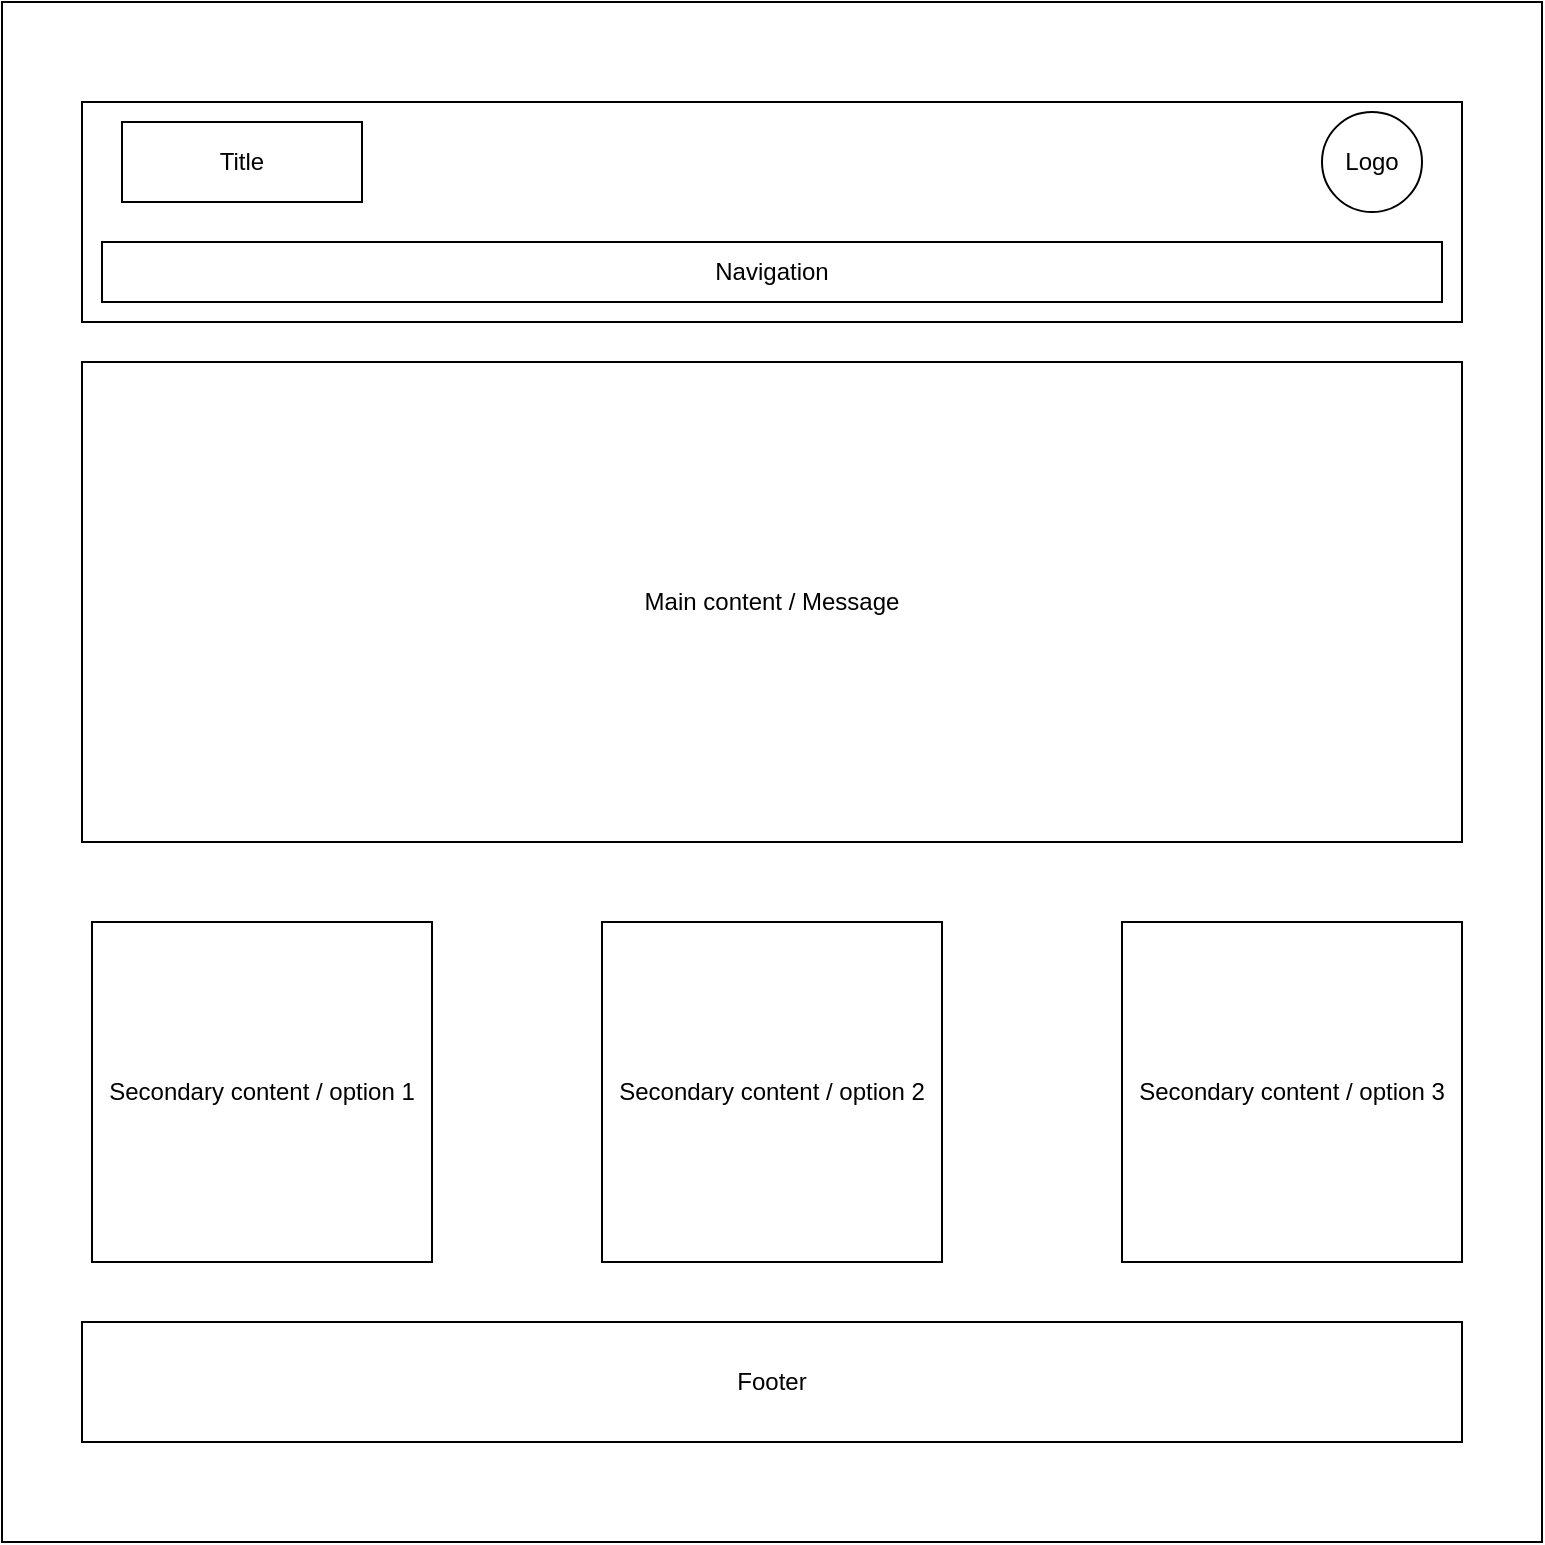 <mxfile version="17.1.3" type="github">
  <diagram id="DMJURRH5UzF9lMQMCRg8" name="Page-1">
    <mxGraphModel dx="782" dy="1479" grid="1" gridSize="10" guides="1" tooltips="1" connect="1" arrows="1" fold="1" page="1" pageScale="1" pageWidth="850" pageHeight="1100" math="0" shadow="0">
      <root>
        <mxCell id="0" />
        <mxCell id="1" parent="0" />
        <mxCell id="jajTnBC7C9NPwslFBrih-1" value="" style="whiteSpace=wrap;html=1;aspect=fixed;" vertex="1" parent="1">
          <mxGeometry x="360" y="160" width="80" height="80" as="geometry" />
        </mxCell>
        <mxCell id="jajTnBC7C9NPwslFBrih-2" value="" style="whiteSpace=wrap;html=1;aspect=fixed;" vertex="1" parent="1">
          <mxGeometry x="40" y="-50" width="770" height="770" as="geometry" />
        </mxCell>
        <mxCell id="jajTnBC7C9NPwslFBrih-3" value="" style="rounded=0;whiteSpace=wrap;html=1;" vertex="1" parent="1">
          <mxGeometry x="80" width="690" height="110" as="geometry" />
        </mxCell>
        <mxCell id="jajTnBC7C9NPwslFBrih-4" value="Secondary content / option 1" style="whiteSpace=wrap;html=1;aspect=fixed;" vertex="1" parent="1">
          <mxGeometry x="85" y="410" width="170" height="170" as="geometry" />
        </mxCell>
        <mxCell id="jajTnBC7C9NPwslFBrih-9" value="Footer" style="rounded=0;whiteSpace=wrap;html=1;" vertex="1" parent="1">
          <mxGeometry x="80" y="610" width="690" height="60" as="geometry" />
        </mxCell>
        <mxCell id="jajTnBC7C9NPwslFBrih-11" value="Navigation" style="rounded=0;whiteSpace=wrap;html=1;" vertex="1" parent="1">
          <mxGeometry x="90" y="70" width="670" height="30" as="geometry" />
        </mxCell>
        <mxCell id="jajTnBC7C9NPwslFBrih-12" value="Title" style="rounded=0;whiteSpace=wrap;html=1;" vertex="1" parent="1">
          <mxGeometry x="100" y="10" width="120" height="40" as="geometry" />
        </mxCell>
        <mxCell id="jajTnBC7C9NPwslFBrih-13" value="Logo" style="ellipse;whiteSpace=wrap;html=1;aspect=fixed;" vertex="1" parent="1">
          <mxGeometry x="700" y="5" width="50" height="50" as="geometry" />
        </mxCell>
        <mxCell id="jajTnBC7C9NPwslFBrih-15" value="Secondary content / option 2" style="whiteSpace=wrap;html=1;aspect=fixed;" vertex="1" parent="1">
          <mxGeometry x="340" y="410" width="170" height="170" as="geometry" />
        </mxCell>
        <mxCell id="jajTnBC7C9NPwslFBrih-16" value="Secondary content / option 3" style="whiteSpace=wrap;html=1;aspect=fixed;" vertex="1" parent="1">
          <mxGeometry x="600" y="410" width="170" height="170" as="geometry" />
        </mxCell>
        <mxCell id="jajTnBC7C9NPwslFBrih-17" value="Main content / Message" style="rounded=0;whiteSpace=wrap;html=1;" vertex="1" parent="1">
          <mxGeometry x="80" y="130" width="690" height="240" as="geometry" />
        </mxCell>
      </root>
    </mxGraphModel>
  </diagram>
</mxfile>
